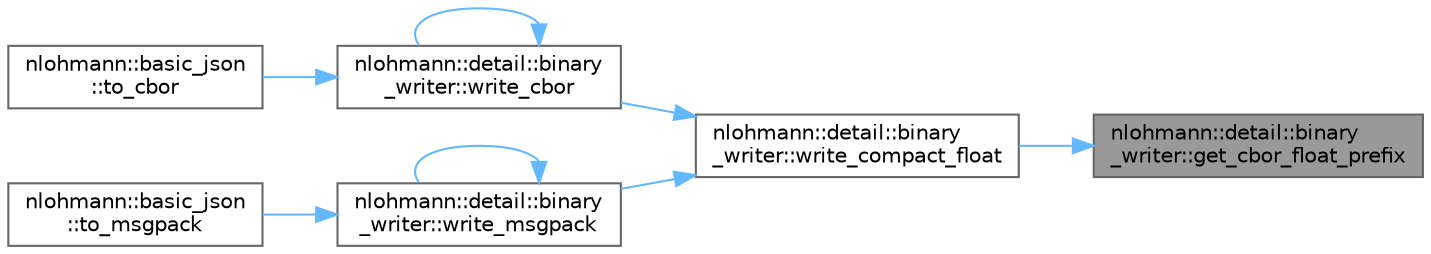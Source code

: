 digraph "nlohmann::detail::binary_writer::get_cbor_float_prefix"
{
 // LATEX_PDF_SIZE
  bgcolor="transparent";
  edge [fontname=Helvetica,fontsize=10,labelfontname=Helvetica,labelfontsize=10];
  node [fontname=Helvetica,fontsize=10,shape=box,height=0.2,width=0.4];
  rankdir="RL";
  Node1 [label="nlohmann::detail::binary\l_writer::get_cbor_float_prefix",height=0.2,width=0.4,color="gray40", fillcolor="grey60", style="filled", fontcolor="black",tooltip=" "];
  Node1 -> Node2 [dir="back",color="steelblue1",style="solid"];
  Node2 [label="nlohmann::detail::binary\l_writer::write_compact_float",height=0.2,width=0.4,color="grey40", fillcolor="white", style="filled",URL="$a02039.html#ae69dc3c5b2e8c1c8e461779cddb87436",tooltip=" "];
  Node2 -> Node3 [dir="back",color="steelblue1",style="solid"];
  Node3 [label="nlohmann::detail::binary\l_writer::write_cbor",height=0.2,width=0.4,color="grey40", fillcolor="white", style="filled",URL="$a02039.html#aa0ab8d27fd88a33a2f801413ac4c7fbc",tooltip=" "];
  Node3 -> Node4 [dir="back",color="steelblue1",style="solid"];
  Node4 [label="nlohmann::basic_json\l::to_cbor",height=0.2,width=0.4,color="grey40", fillcolor="white", style="filled",URL="$a01659.html#a2becf604016783e5644eaa7782a08683",tooltip=" "];
  Node3 -> Node3 [dir="back",color="steelblue1",style="solid"];
  Node2 -> Node5 [dir="back",color="steelblue1",style="solid"];
  Node5 [label="nlohmann::detail::binary\l_writer::write_msgpack",height=0.2,width=0.4,color="grey40", fillcolor="white", style="filled",URL="$a02039.html#ae4e0852b64102ce4b07d99f08f828b7c",tooltip=" "];
  Node5 -> Node6 [dir="back",color="steelblue1",style="solid"];
  Node6 [label="nlohmann::basic_json\l::to_msgpack",height=0.2,width=0.4,color="grey40", fillcolor="white", style="filled",URL="$a01659.html#aa8fe46eda86f6f92c5599c20b6c81819",tooltip=" "];
  Node5 -> Node5 [dir="back",color="steelblue1",style="solid"];
}
